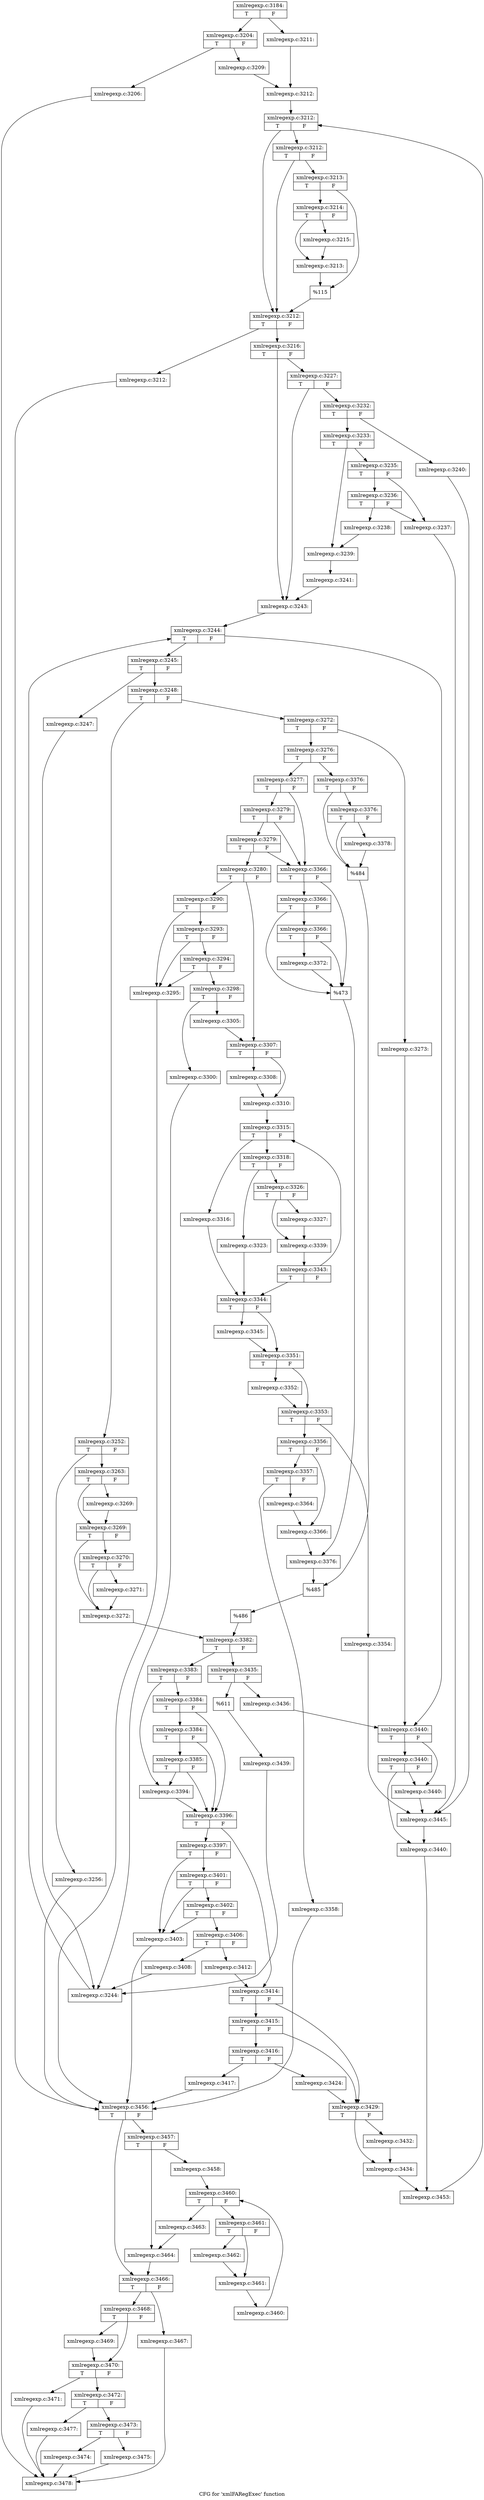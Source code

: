 digraph "CFG for 'xmlFARegExec' function" {
	label="CFG for 'xmlFARegExec' function";

	Node0x3bc8b10 [shape=record,label="{xmlregexp.c:3184:|{<s0>T|<s1>F}}"];
	Node0x3bc8b10 -> Node0x3bfa300;
	Node0x3bc8b10 -> Node0x3bfa3a0;
	Node0x3bfa300 [shape=record,label="{xmlregexp.c:3204:|{<s0>T|<s1>F}}"];
	Node0x3bfa300 -> Node0x3bfaf60;
	Node0x3bfa300 -> Node0x3bfafb0;
	Node0x3bfaf60 [shape=record,label="{xmlregexp.c:3206:}"];
	Node0x3bfaf60 -> Node0x3bee960;
	Node0x3bfafb0 [shape=record,label="{xmlregexp.c:3209:}"];
	Node0x3bfafb0 -> Node0x3bfa350;
	Node0x3bfa3a0 [shape=record,label="{xmlregexp.c:3211:}"];
	Node0x3bfa3a0 -> Node0x3bfa350;
	Node0x3bfa350 [shape=record,label="{xmlregexp.c:3212:}"];
	Node0x3bfa350 -> Node0x3bfc310;
	Node0x3bfc310 [shape=record,label="{xmlregexp.c:3212:|{<s0>T|<s1>F}}"];
	Node0x3bfc310 -> Node0x3bfc610;
	Node0x3bfc310 -> Node0x3bfc570;
	Node0x3bfc610 [shape=record,label="{xmlregexp.c:3212:|{<s0>T|<s1>F}}"];
	Node0x3bfc610 -> Node0x3bfc5c0;
	Node0x3bfc610 -> Node0x3bfc570;
	Node0x3bfc5c0 [shape=record,label="{xmlregexp.c:3213:|{<s0>T|<s1>F}}"];
	Node0x3bfc5c0 -> Node0x3bfcd00;
	Node0x3bfc5c0 -> Node0x3bfcd50;
	Node0x3bfcd50 [shape=record,label="{xmlregexp.c:3214:|{<s0>T|<s1>F}}"];
	Node0x3bfcd50 -> Node0x3bfd5a0;
	Node0x3bfcd50 -> Node0x3bfd550;
	Node0x3bfd5a0 [shape=record,label="{xmlregexp.c:3215:}"];
	Node0x3bfd5a0 -> Node0x3bfd550;
	Node0x3bfd550 [shape=record,label="{xmlregexp.c:3213:}"];
	Node0x3bfd550 -> Node0x3bfcd00;
	Node0x3bfcd00 [shape=record,label="{%115}"];
	Node0x3bfcd00 -> Node0x3bfc570;
	Node0x3bfc570 [shape=record,label="{xmlregexp.c:3212:|{<s0>T|<s1>F}}"];
	Node0x3bfc570 -> Node0x3bfcc80;
	Node0x3bfc570 -> Node0x3bfc4f0;
	Node0x3bfcc80 [shape=record,label="{xmlregexp.c:3216:|{<s0>T|<s1>F}}"];
	Node0x3bfcc80 -> Node0x3bfe7e0;
	Node0x3bfcc80 -> Node0x3bfe790;
	Node0x3bfe7e0 [shape=record,label="{xmlregexp.c:3227:|{<s0>T|<s1>F}}"];
	Node0x3bfe7e0 -> Node0x3bfe740;
	Node0x3bfe7e0 -> Node0x3bfe790;
	Node0x3bfe740 [shape=record,label="{xmlregexp.c:3232:|{<s0>T|<s1>F}}"];
	Node0x3bfe740 -> Node0x3bff410;
	Node0x3bfe740 -> Node0x3bff4b0;
	Node0x3bff410 [shape=record,label="{xmlregexp.c:3233:|{<s0>T|<s1>F}}"];
	Node0x3bff410 -> Node0x3c00250;
	Node0x3bff410 -> Node0x3c002a0;
	Node0x3c00250 [shape=record,label="{xmlregexp.c:3235:|{<s0>T|<s1>F}}"];
	Node0x3c00250 -> Node0x3c00a70;
	Node0x3c00250 -> Node0x3c009d0;
	Node0x3c00a70 [shape=record,label="{xmlregexp.c:3236:|{<s0>T|<s1>F}}"];
	Node0x3c00a70 -> Node0x3c00a20;
	Node0x3c00a70 -> Node0x3c009d0;
	Node0x3c009d0 [shape=record,label="{xmlregexp.c:3237:}"];
	Node0x3c009d0 -> Node0x3c010c0;
	Node0x3c00a20 [shape=record,label="{xmlregexp.c:3238:}"];
	Node0x3c00a20 -> Node0x3c002a0;
	Node0x3c002a0 [shape=record,label="{xmlregexp.c:3239:}"];
	Node0x3c002a0 -> Node0x3bff460;
	Node0x3bff4b0 [shape=record,label="{xmlregexp.c:3240:}"];
	Node0x3bff4b0 -> Node0x3c010c0;
	Node0x3bff460 [shape=record,label="{xmlregexp.c:3241:}"];
	Node0x3bff460 -> Node0x3bfe790;
	Node0x3bfe790 [shape=record,label="{xmlregexp.c:3243:}"];
	Node0x3bfe790 -> Node0x3c020e0;
	Node0x3c020e0 [shape=record,label="{xmlregexp.c:3244:|{<s0>T|<s1>F}}"];
	Node0x3c020e0 -> Node0x3c023c0;
	Node0x3c020e0 -> Node0x3c02050;
	Node0x3c023c0 [shape=record,label="{xmlregexp.c:3245:|{<s0>T|<s1>F}}"];
	Node0x3c023c0 -> Node0x3c030c0;
	Node0x3c023c0 -> Node0x3c03110;
	Node0x3c030c0 [shape=record,label="{xmlregexp.c:3247:}"];
	Node0x3c030c0 -> Node0x3c02330;
	Node0x3c03110 [shape=record,label="{xmlregexp.c:3248:|{<s0>T|<s1>F}}"];
	Node0x3c03110 -> Node0x3c03ab0;
	Node0x3c03110 -> Node0x3c03b50;
	Node0x3c03ab0 [shape=record,label="{xmlregexp.c:3252:|{<s0>T|<s1>F}}"];
	Node0x3c03ab0 -> Node0x3c045e0;
	Node0x3c03ab0 -> Node0x3c04630;
	Node0x3c045e0 [shape=record,label="{xmlregexp.c:3256:}"];
	Node0x3c045e0 -> Node0x3c04cd0;
	Node0x3c04630 [shape=record,label="{xmlregexp.c:3263:|{<s0>T|<s1>F}}"];
	Node0x3c04630 -> Node0x3c05b80;
	Node0x3c04630 -> Node0x3c05b30;
	Node0x3c05b80 [shape=record,label="{xmlregexp.c:3269:}"];
	Node0x3c05b80 -> Node0x3c05b30;
	Node0x3c05b30 [shape=record,label="{xmlregexp.c:3269:|{<s0>T|<s1>F}}"];
	Node0x3c05b30 -> Node0x3c065c0;
	Node0x3c05b30 -> Node0x3c06570;
	Node0x3c065c0 [shape=record,label="{xmlregexp.c:3270:|{<s0>T|<s1>F}}"];
	Node0x3c065c0 -> Node0x3c06520;
	Node0x3c065c0 -> Node0x3c06570;
	Node0x3c06520 [shape=record,label="{xmlregexp.c:3271:}"];
	Node0x3c06520 -> Node0x3c06570;
	Node0x3c06570 [shape=record,label="{xmlregexp.c:3272:}"];
	Node0x3c06570 -> Node0x3c03b00;
	Node0x3c03b50 [shape=record,label="{xmlregexp.c:3272:|{<s0>T|<s1>F}}"];
	Node0x3c03b50 -> Node0x3c07000;
	Node0x3c03b50 -> Node0x3c070a0;
	Node0x3c07000 [shape=record,label="{xmlregexp.c:3273:}"];
	Node0x3c07000 -> Node0x3c02050;
	Node0x3c070a0 [shape=record,label="{xmlregexp.c:3276:|{<s0>T|<s1>F}}"];
	Node0x3c070a0 -> Node0x3c078f0;
	Node0x3c070a0 -> Node0x3c07990;
	Node0x3c078f0 [shape=record,label="{xmlregexp.c:3277:|{<s0>T|<s1>F}}"];
	Node0x3c078f0 -> Node0x3c09430;
	Node0x3c078f0 -> Node0x3c09390;
	Node0x3c09430 [shape=record,label="{xmlregexp.c:3279:|{<s0>T|<s1>F}}"];
	Node0x3c09430 -> Node0x3c093e0;
	Node0x3c09430 -> Node0x3c09390;
	Node0x3c093e0 [shape=record,label="{xmlregexp.c:3279:|{<s0>T|<s1>F}}"];
	Node0x3c093e0 -> Node0x3c08fa0;
	Node0x3c093e0 -> Node0x3c09390;
	Node0x3c08fa0 [shape=record,label="{xmlregexp.c:3280:|{<s0>T|<s1>F}}"];
	Node0x3c08fa0 -> Node0x3c0a350;
	Node0x3c08fa0 -> Node0x3c0a3a0;
	Node0x3c0a350 [shape=record,label="{xmlregexp.c:3290:|{<s0>T|<s1>F}}"];
	Node0x3c0a350 -> Node0x3c0aae0;
	Node0x3c0a350 -> Node0x3c0ac00;
	Node0x3c0ac00 [shape=record,label="{xmlregexp.c:3293:|{<s0>T|<s1>F}}"];
	Node0x3c0ac00 -> Node0x3c0aae0;
	Node0x3c0ac00 -> Node0x3c0ab80;
	Node0x3c0ab80 [shape=record,label="{xmlregexp.c:3294:|{<s0>T|<s1>F}}"];
	Node0x3c0ab80 -> Node0x3c0aae0;
	Node0x3c0ab80 -> Node0x3c0ab30;
	Node0x3c0aae0 [shape=record,label="{xmlregexp.c:3295:}"];
	Node0x3c0aae0 -> Node0x3c04cd0;
	Node0x3c0ab30 [shape=record,label="{xmlregexp.c:3298:|{<s0>T|<s1>F}}"];
	Node0x3c0ab30 -> Node0x3c0c250;
	Node0x3c0ab30 -> Node0x3c0c2a0;
	Node0x3c0c250 [shape=record,label="{xmlregexp.c:3300:}"];
	Node0x3c0c250 -> Node0x3c02330;
	Node0x3c0c2a0 [shape=record,label="{xmlregexp.c:3305:}"];
	Node0x3c0c2a0 -> Node0x3c0a3a0;
	Node0x3c0a3a0 [shape=record,label="{xmlregexp.c:3307:|{<s0>T|<s1>F}}"];
	Node0x3c0a3a0 -> Node0x3c0d2d0;
	Node0x3c0a3a0 -> Node0x3c0d320;
	Node0x3c0d2d0 [shape=record,label="{xmlregexp.c:3308:}"];
	Node0x3c0d2d0 -> Node0x3c0d320;
	Node0x3c0d320 [shape=record,label="{xmlregexp.c:3310:}"];
	Node0x3c0d320 -> Node0x3c0dfc0;
	Node0x3c0dfc0 [shape=record,label="{xmlregexp.c:3315:|{<s0>T|<s1>F}}"];
	Node0x3c0dfc0 -> Node0x3c0e230;
	Node0x3c0dfc0 -> Node0x3c0e280;
	Node0x3c0e230 [shape=record,label="{xmlregexp.c:3316:}"];
	Node0x3c0e230 -> Node0x3c0df20;
	Node0x3c0e280 [shape=record,label="{xmlregexp.c:3318:|{<s0>T|<s1>F}}"];
	Node0x3c0e280 -> Node0x3c0ebc0;
	Node0x3c0e280 -> Node0x3c0ec10;
	Node0x3c0ebc0 [shape=record,label="{xmlregexp.c:3323:}"];
	Node0x3c0ebc0 -> Node0x3c0df20;
	Node0x3c0ec10 [shape=record,label="{xmlregexp.c:3326:|{<s0>T|<s1>F}}"];
	Node0x3c0ec10 -> Node0x3ab5400;
	Node0x3c0ec10 -> Node0x3ab5450;
	Node0x3ab5400 [shape=record,label="{xmlregexp.c:3327:}"];
	Node0x3ab5400 -> Node0x3ab5450;
	Node0x3ab5450 [shape=record,label="{xmlregexp.c:3339:}"];
	Node0x3ab5450 -> Node0x3c0df70;
	Node0x3c0df70 [shape=record,label="{xmlregexp.c:3343:|{<s0>T|<s1>F}}"];
	Node0x3c0df70 -> Node0x3c0dfc0;
	Node0x3c0df70 -> Node0x3c0df20;
	Node0x3c0df20 [shape=record,label="{xmlregexp.c:3344:|{<s0>T|<s1>F}}"];
	Node0x3c0df20 -> Node0x3ab7f80;
	Node0x3c0df20 -> Node0x3ab7fd0;
	Node0x3ab7f80 [shape=record,label="{xmlregexp.c:3345:}"];
	Node0x3ab7f80 -> Node0x3ab7fd0;
	Node0x3ab7fd0 [shape=record,label="{xmlregexp.c:3351:|{<s0>T|<s1>F}}"];
	Node0x3ab7fd0 -> Node0x3ab86c0;
	Node0x3ab7fd0 -> Node0x3ab8710;
	Node0x3ab86c0 [shape=record,label="{xmlregexp.c:3352:}"];
	Node0x3ab86c0 -> Node0x3ab8710;
	Node0x3ab8710 [shape=record,label="{xmlregexp.c:3353:|{<s0>T|<s1>F}}"];
	Node0x3ab8710 -> Node0x3ab8ba0;
	Node0x3ab8710 -> Node0x3ab8bf0;
	Node0x3ab8ba0 [shape=record,label="{xmlregexp.c:3354:}"];
	Node0x3ab8ba0 -> Node0x3c010c0;
	Node0x3ab8bf0 [shape=record,label="{xmlregexp.c:3356:|{<s0>T|<s1>F}}"];
	Node0x3ab8bf0 -> Node0x3ab9070;
	Node0x3ab8bf0 -> Node0x3ab90c0;
	Node0x3ab9070 [shape=record,label="{xmlregexp.c:3357:|{<s0>T|<s1>F}}"];
	Node0x3ab9070 -> Node0x3ab95b0;
	Node0x3ab9070 -> Node0x3ab9600;
	Node0x3ab95b0 [shape=record,label="{xmlregexp.c:3358:}"];
	Node0x3ab95b0 -> Node0x3c04cd0;
	Node0x3ab9600 [shape=record,label="{xmlregexp.c:3364:}"];
	Node0x3ab9600 -> Node0x3ab90c0;
	Node0x3ab90c0 [shape=record,label="{xmlregexp.c:3366:}"];
	Node0x3ab90c0 -> Node0x3c09340;
	Node0x3c09390 [shape=record,label="{xmlregexp.c:3366:|{<s0>T|<s1>F}}"];
	Node0x3c09390 -> Node0x3aba700;
	Node0x3c09390 -> Node0x3aba630;
	Node0x3aba700 [shape=record,label="{xmlregexp.c:3366:|{<s0>T|<s1>F}}"];
	Node0x3aba700 -> Node0x3aba680;
	Node0x3aba700 -> Node0x3aba630;
	Node0x3aba680 [shape=record,label="{xmlregexp.c:3366:|{<s0>T|<s1>F}}"];
	Node0x3aba680 -> Node0x3aba5e0;
	Node0x3aba680 -> Node0x3aba630;
	Node0x3aba5e0 [shape=record,label="{xmlregexp.c:3372:}"];
	Node0x3aba5e0 -> Node0x3aba630;
	Node0x3aba630 [shape=record,label="{%473}"];
	Node0x3aba630 -> Node0x3c09340;
	Node0x3c09340 [shape=record,label="{xmlregexp.c:3376:}"];
	Node0x3c09340 -> Node0x3c07940;
	Node0x3c07990 [shape=record,label="{xmlregexp.c:3376:|{<s0>T|<s1>F}}"];
	Node0x3c07990 -> Node0x3abb890;
	Node0x3c07990 -> Node0x3abb840;
	Node0x3abb890 [shape=record,label="{xmlregexp.c:3376:|{<s0>T|<s1>F}}"];
	Node0x3abb890 -> Node0x3abb7f0;
	Node0x3abb890 -> Node0x3abb840;
	Node0x3abb7f0 [shape=record,label="{xmlregexp.c:3378:}"];
	Node0x3abb7f0 -> Node0x3abb840;
	Node0x3abb840 [shape=record,label="{%484}"];
	Node0x3abb840 -> Node0x3c07940;
	Node0x3c07940 [shape=record,label="{%485}"];
	Node0x3c07940 -> Node0x3c07050;
	Node0x3c07050 [shape=record,label="{%486}"];
	Node0x3c07050 -> Node0x3c03b00;
	Node0x3c03b00 [shape=record,label="{xmlregexp.c:3382:|{<s0>T|<s1>F}}"];
	Node0x3c03b00 -> Node0x3abc7b0;
	Node0x3c03b00 -> Node0x3abc850;
	Node0x3abc7b0 [shape=record,label="{xmlregexp.c:3383:|{<s0>T|<s1>F}}"];
	Node0x3abc7b0 -> Node0x3abcc10;
	Node0x3abc7b0 -> Node0x3abccb0;
	Node0x3abccb0 [shape=record,label="{xmlregexp.c:3384:|{<s0>T|<s1>F}}"];
	Node0x3abccb0 -> Node0x3abd0e0;
	Node0x3abccb0 -> Node0x3abcc60;
	Node0x3abd0e0 [shape=record,label="{xmlregexp.c:3384:|{<s0>T|<s1>F}}"];
	Node0x3abd0e0 -> Node0x3abd060;
	Node0x3abd0e0 -> Node0x3abcc60;
	Node0x3abd060 [shape=record,label="{xmlregexp.c:3385:|{<s0>T|<s1>F}}"];
	Node0x3abd060 -> Node0x3abcc10;
	Node0x3abd060 -> Node0x3abcc60;
	Node0x3abcc10 [shape=record,label="{xmlregexp.c:3394:}"];
	Node0x3abcc10 -> Node0x3abcc60;
	Node0x3abcc60 [shape=record,label="{xmlregexp.c:3396:|{<s0>T|<s1>F}}"];
	Node0x3abcc60 -> Node0x3abe080;
	Node0x3abcc60 -> Node0x3abe0d0;
	Node0x3abe080 [shape=record,label="{xmlregexp.c:3397:|{<s0>T|<s1>F}}"];
	Node0x3abe080 -> Node0x3abe820;
	Node0x3abe080 -> Node0x3abe940;
	Node0x3abe940 [shape=record,label="{xmlregexp.c:3401:|{<s0>T|<s1>F}}"];
	Node0x3abe940 -> Node0x3abe820;
	Node0x3abe940 -> Node0x3abe8c0;
	Node0x3abe8c0 [shape=record,label="{xmlregexp.c:3402:|{<s0>T|<s1>F}}"];
	Node0x3abe8c0 -> Node0x3abe820;
	Node0x3abe8c0 -> Node0x3abe870;
	Node0x3abe820 [shape=record,label="{xmlregexp.c:3403:}"];
	Node0x3abe820 -> Node0x3c04cd0;
	Node0x3abe870 [shape=record,label="{xmlregexp.c:3406:|{<s0>T|<s1>F}}"];
	Node0x3abe870 -> Node0x3ac0010;
	Node0x3abe870 -> Node0x3ac0060;
	Node0x3ac0010 [shape=record,label="{xmlregexp.c:3408:}"];
	Node0x3ac0010 -> Node0x3c02330;
	Node0x3ac0060 [shape=record,label="{xmlregexp.c:3412:}"];
	Node0x3ac0060 -> Node0x3abe0d0;
	Node0x3abe0d0 [shape=record,label="{xmlregexp.c:3414:|{<s0>T|<s1>F}}"];
	Node0x3abe0d0 -> Node0x3ac1170;
	Node0x3abe0d0 -> Node0x3ac1120;
	Node0x3ac1170 [shape=record,label="{xmlregexp.c:3415:|{<s0>T|<s1>F}}"];
	Node0x3ac1170 -> Node0x3ac10d0;
	Node0x3ac1170 -> Node0x3ac1120;
	Node0x3ac10d0 [shape=record,label="{xmlregexp.c:3416:|{<s0>T|<s1>F}}"];
	Node0x3ac10d0 -> Node0x3ac19c0;
	Node0x3ac10d0 -> Node0x3ac1a10;
	Node0x3ac19c0 [shape=record,label="{xmlregexp.c:3417:}"];
	Node0x3ac19c0 -> Node0x3c04cd0;
	Node0x3ac1a10 [shape=record,label="{xmlregexp.c:3424:}"];
	Node0x3ac1a10 -> Node0x3ac1120;
	Node0x3ac1120 [shape=record,label="{xmlregexp.c:3429:|{<s0>T|<s1>F}}"];
	Node0x3ac1120 -> Node0x3ac3160;
	Node0x3ac1120 -> Node0x3ac31b0;
	Node0x3ac3160 [shape=record,label="{xmlregexp.c:3432:}"];
	Node0x3ac3160 -> Node0x3ac31b0;
	Node0x3ac31b0 [shape=record,label="{xmlregexp.c:3434:}"];
	Node0x3ac31b0 -> Node0x3ac3a40;
	Node0x3abc850 [shape=record,label="{xmlregexp.c:3435:|{<s0>T|<s1>F}}"];
	Node0x3abc850 -> Node0x3ac3bf0;
	Node0x3abc850 -> Node0x3ac3c40;
	Node0x3ac3bf0 [shape=record,label="{xmlregexp.c:3436:}"];
	Node0x3ac3bf0 -> Node0x3c02050;
	Node0x3ac3c40 [shape=record,label="{%611}"];
	Node0x3ac3c40 -> Node0x3abc800;
	Node0x3abc800 [shape=record,label="{xmlregexp.c:3439:}"];
	Node0x3abc800 -> Node0x3c02330;
	Node0x3c02330 [shape=record,label="{xmlregexp.c:3244:}"];
	Node0x3c02330 -> Node0x3c020e0;
	Node0x3c02050 [shape=record,label="{xmlregexp.c:3440:|{<s0>T|<s1>F}}"];
	Node0x3c02050 -> Node0x3ac4800;
	Node0x3c02050 -> Node0x3ac48a0;
	Node0x3ac48a0 [shape=record,label="{xmlregexp.c:3440:|{<s0>T|<s1>F}}"];
	Node0x3ac48a0 -> Node0x3ac4800;
	Node0x3ac48a0 -> Node0x3ac4850;
	Node0x3ac4800 [shape=record,label="{xmlregexp.c:3440:}"];
	Node0x3ac4800 -> Node0x3c010c0;
	Node0x3c010c0 [shape=record,label="{xmlregexp.c:3445:}"];
	Node0x3c010c0 -> Node0x3ac4850;
	Node0x3ac4850 [shape=record,label="{xmlregexp.c:3440:}"];
	Node0x3ac4850 -> Node0x3ac3a40;
	Node0x3ac3a40 [shape=record,label="{xmlregexp.c:3453:}"];
	Node0x3ac3a40 -> Node0x3bfc310;
	Node0x3bfc4f0 [shape=record,label="{xmlregexp.c:3212:}"];
	Node0x3bfc4f0 -> Node0x3c04cd0;
	Node0x3c04cd0 [shape=record,label="{xmlregexp.c:3456:|{<s0>T|<s1>F}}"];
	Node0x3c04cd0 -> Node0x3ac5850;
	Node0x3c04cd0 -> Node0x3ac58a0;
	Node0x3ac5850 [shape=record,label="{xmlregexp.c:3457:|{<s0>T|<s1>F}}"];
	Node0x3ac5850 -> Node0x3ac5d90;
	Node0x3ac5850 -> Node0x3ac5de0;
	Node0x3ac5d90 [shape=record,label="{xmlregexp.c:3458:}"];
	Node0x3ac5d90 -> Node0x3ac6600;
	Node0x3ac6600 [shape=record,label="{xmlregexp.c:3460:|{<s0>T|<s1>F}}"];
	Node0x3ac6600 -> Node0x3ac6880;
	Node0x3ac6600 -> Node0x3ac6460;
	Node0x3ac6880 [shape=record,label="{xmlregexp.c:3461:|{<s0>T|<s1>F}}"];
	Node0x3ac6880 -> Node0x3ac6ce0;
	Node0x3ac6880 -> Node0x3ac6d30;
	Node0x3ac6ce0 [shape=record,label="{xmlregexp.c:3462:}"];
	Node0x3ac6ce0 -> Node0x3ac6d30;
	Node0x3ac6d30 [shape=record,label="{xmlregexp.c:3461:}"];
	Node0x3ac6d30 -> Node0x3ac67f0;
	Node0x3ac67f0 [shape=record,label="{xmlregexp.c:3460:}"];
	Node0x3ac67f0 -> Node0x3ac6600;
	Node0x3ac6460 [shape=record,label="{xmlregexp.c:3463:}"];
	Node0x3ac6460 -> Node0x3ac5de0;
	Node0x3ac5de0 [shape=record,label="{xmlregexp.c:3464:}"];
	Node0x3ac5de0 -> Node0x3ac58a0;
	Node0x3ac58a0 [shape=record,label="{xmlregexp.c:3466:|{<s0>T|<s1>F}}"];
	Node0x3ac58a0 -> Node0x3ac8210;
	Node0x3ac58a0 -> Node0x3ac8260;
	Node0x3ac8210 [shape=record,label="{xmlregexp.c:3467:}"];
	Node0x3ac8210 -> Node0x3bee960;
	Node0x3ac8260 [shape=record,label="{xmlregexp.c:3468:|{<s0>T|<s1>F}}"];
	Node0x3ac8260 -> Node0x3ac8850;
	Node0x3ac8260 -> Node0x3ac88a0;
	Node0x3ac8850 [shape=record,label="{xmlregexp.c:3469:}"];
	Node0x3ac8850 -> Node0x3ac88a0;
	Node0x3ac88a0 [shape=record,label="{xmlregexp.c:3470:|{<s0>T|<s1>F}}"];
	Node0x3ac88a0 -> Node0x3ac9090;
	Node0x3ac88a0 -> Node0x3ac90e0;
	Node0x3ac9090 [shape=record,label="{xmlregexp.c:3471:}"];
	Node0x3ac9090 -> Node0x3bee960;
	Node0x3ac90e0 [shape=record,label="{xmlregexp.c:3472:|{<s0>T|<s1>F}}"];
	Node0x3ac90e0 -> Node0x3ac96a0;
	Node0x3ac90e0 -> Node0x3ac96f0;
	Node0x3ac96a0 [shape=record,label="{xmlregexp.c:3473:|{<s0>T|<s1>F}}"];
	Node0x3ac96a0 -> Node0x3ac9c10;
	Node0x3ac96a0 -> Node0x3ac9c60;
	Node0x3ac9c10 [shape=record,label="{xmlregexp.c:3474:}"];
	Node0x3ac9c10 -> Node0x3bee960;
	Node0x3ac9c60 [shape=record,label="{xmlregexp.c:3475:}"];
	Node0x3ac9c60 -> Node0x3bee960;
	Node0x3ac96f0 [shape=record,label="{xmlregexp.c:3477:}"];
	Node0x3ac96f0 -> Node0x3bee960;
	Node0x3bee960 [shape=record,label="{xmlregexp.c:3478:}"];
}

